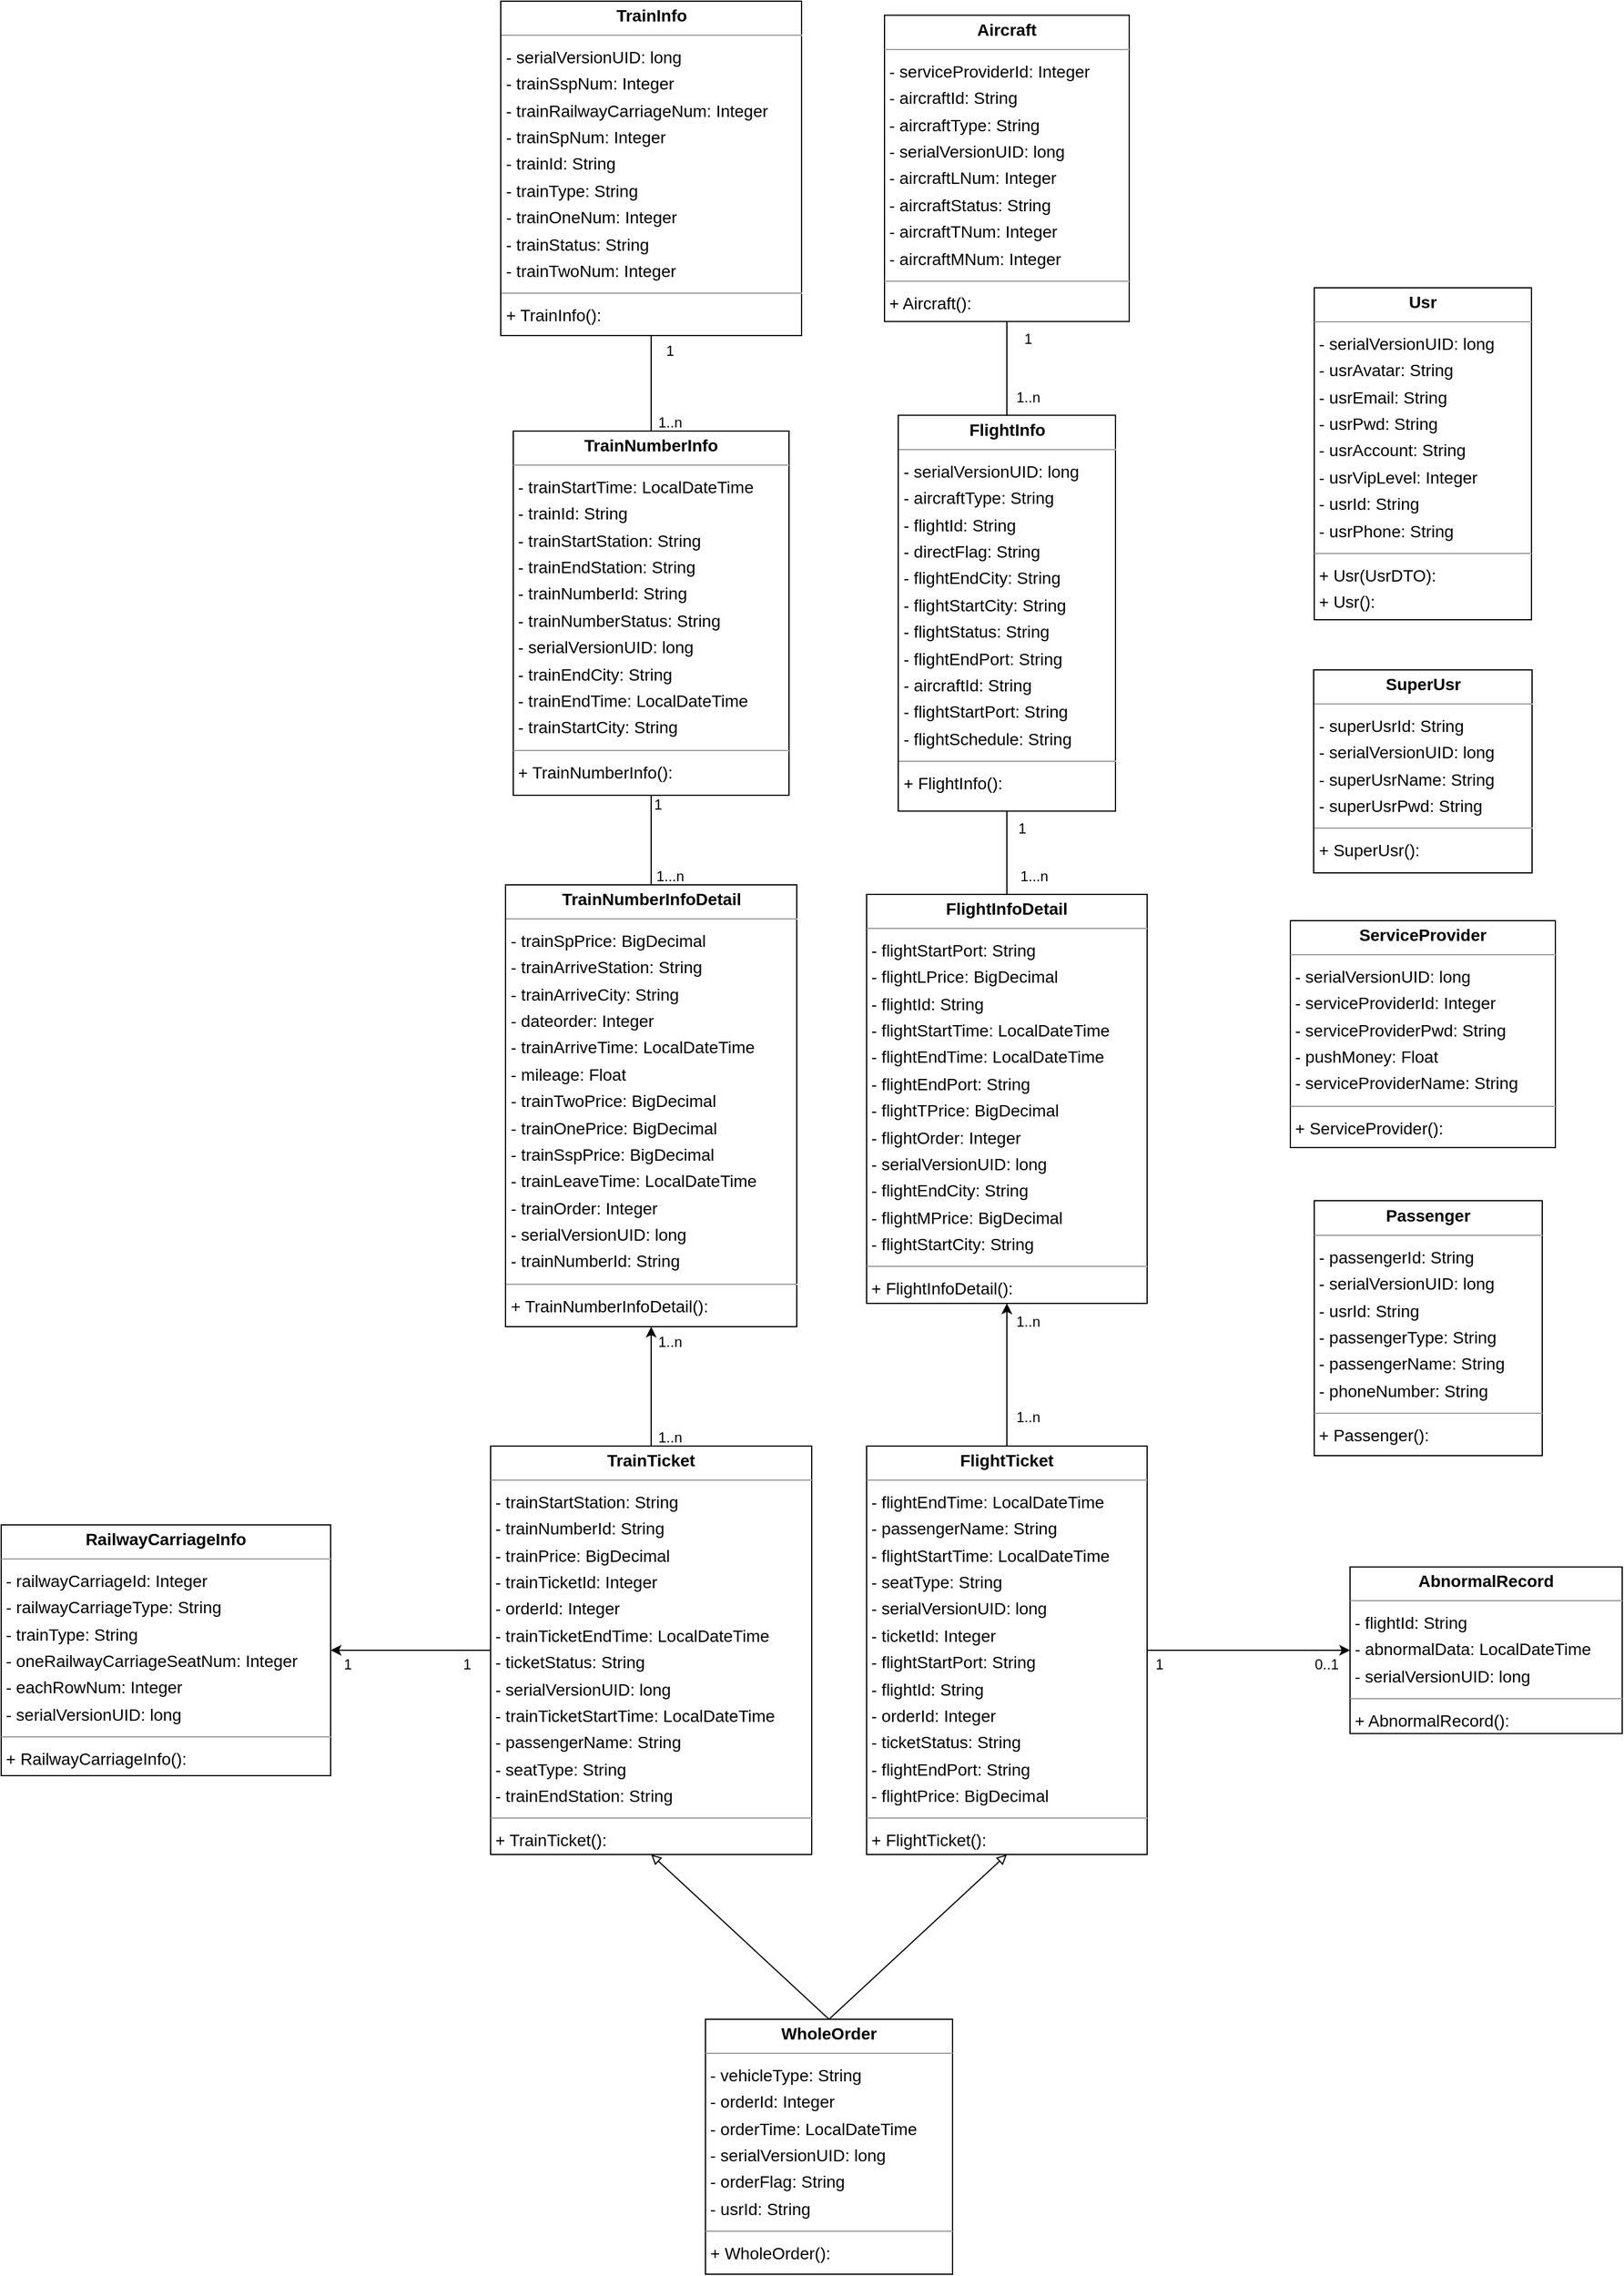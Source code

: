<mxfile version="21.3.0" type="device">
  <diagram id="n_MigHmAyOpJGLqw7cCM" name="第 1 页">
    <mxGraphModel dx="2840" dy="4089" grid="1" gridSize="10" guides="1" tooltips="1" connect="1" arrows="1" fold="1" page="0" pageScale="1" pageWidth="827" pageHeight="1169" background="none" math="0" shadow="0">
      <root>
        <mxCell id="0" />
        <mxCell id="1" parent="0" />
        <mxCell id="node0" value="&lt;p style=&quot;margin:0px;margin-top:4px;text-align:center;&quot;&gt;&lt;b&gt;AbnormalRecord&lt;/b&gt;&lt;/p&gt;&lt;hr size=&quot;1&quot;/&gt;&lt;p style=&quot;margin:0 0 0 4px;line-height:1.6;&quot;&gt;- flightId: String&lt;br/&gt;- abnormalData: LocalDateTime&lt;br/&gt;- serialVersionUID: long&lt;/p&gt;&lt;hr size=&quot;1&quot;/&gt;&lt;p style=&quot;margin:0 0 0 4px;line-height:1.6;&quot;&gt;+ AbnormalRecord(): &lt;/p&gt;" style="verticalAlign=top;align=left;overflow=fill;fontSize=14;fontFamily=Helvetica;html=1;rounded=0;shadow=0;comic=0;labelBackgroundColor=none;strokeWidth=1;" parent="1" vertex="1">
          <mxGeometry x="910" y="1011.25" width="228" height="139.5" as="geometry" />
        </mxCell>
        <mxCell id="node14" value="&lt;p style=&quot;margin:0px;margin-top:4px;text-align:center;&quot;&gt;&lt;b&gt;Aircraft&lt;/b&gt;&lt;/p&gt;&lt;hr size=&quot;1&quot;/&gt;&lt;p style=&quot;margin:0 0 0 4px;line-height:1.6;&quot;&gt;- serviceProviderId: Integer&lt;br/&gt;- aircraftId: String&lt;br/&gt;- aircraftType: String&lt;br/&gt;- serialVersionUID: long&lt;br/&gt;- aircraftLNum: Integer&lt;br/&gt;- aircraftStatus: String&lt;br/&gt;- aircraftTNum: Integer&lt;br/&gt;- aircraftMNum: Integer&lt;/p&gt;&lt;hr size=&quot;1&quot;/&gt;&lt;p style=&quot;margin:0 0 0 4px;line-height:1.6;&quot;&gt;+ Aircraft(): &lt;/p&gt;" style="verticalAlign=top;align=left;overflow=fill;fontSize=14;fontFamily=Helvetica;html=1;rounded=0;shadow=0;comic=0;labelBackgroundColor=none;strokeWidth=1;" parent="1" vertex="1">
          <mxGeometry x="520" y="-288.25" width="205" height="256.5" as="geometry" />
        </mxCell>
        <mxCell id="node3" value="&lt;p style=&quot;margin:0px;margin-top:4px;text-align:center;&quot;&gt;&lt;b&gt;FlightInfo&lt;/b&gt;&lt;/p&gt;&lt;hr size=&quot;1&quot;/&gt;&lt;p style=&quot;margin:0 0 0 4px;line-height:1.6;&quot;&gt;- serialVersionUID: long&lt;br/&gt;- aircraftType: String&lt;br/&gt;- flightId: String&lt;br/&gt;- directFlag: String&lt;br/&gt;- flightEndCity: String&lt;br/&gt;- flightStartCity: String&lt;br/&gt;- flightStatus: String&lt;br/&gt;- flightEndPort: String&lt;br/&gt;- aircraftId: String&lt;br/&gt;- flightStartPort: String&lt;br/&gt;- flightSchedule: String&lt;/p&gt;&lt;hr size=&quot;1&quot;/&gt;&lt;p style=&quot;margin:0 0 0 4px;line-height:1.6;&quot;&gt;+ FlightInfo(): &lt;/p&gt;" style="verticalAlign=top;align=left;overflow=fill;fontSize=14;fontFamily=Helvetica;html=1;rounded=0;shadow=0;comic=0;labelBackgroundColor=none;strokeWidth=1;" parent="1" vertex="1">
          <mxGeometry x="531.5" y="46.75" width="182" height="331.5" as="geometry" />
        </mxCell>
        <mxCell id="node6" value="&lt;p style=&quot;margin:0px;margin-top:4px;text-align:center;&quot;&gt;&lt;b&gt;FlightInfoDetail&lt;/b&gt;&lt;/p&gt;&lt;hr size=&quot;1&quot;/&gt;&lt;p style=&quot;margin:0 0 0 4px;line-height:1.6;&quot;&gt;- flightStartPort: String&lt;br/&gt;- flightLPrice: BigDecimal&lt;br/&gt;- flightId: String&lt;br/&gt;- flightStartTime: LocalDateTime&lt;br/&gt;- flightEndTime: LocalDateTime&lt;br/&gt;- flightEndPort: String&lt;br/&gt;- flightTPrice: BigDecimal&lt;br/&gt;- flightOrder: Integer&lt;br/&gt;- serialVersionUID: long&lt;br/&gt;- flightEndCity: String&lt;br/&gt;- flightMPrice: BigDecimal&lt;br/&gt;- flightStartCity: String&lt;/p&gt;&lt;hr size=&quot;1&quot;/&gt;&lt;p style=&quot;margin:0 0 0 4px;line-height:1.6;&quot;&gt;+ FlightInfoDetail(): &lt;/p&gt;" style="verticalAlign=top;align=left;overflow=fill;fontSize=14;fontFamily=Helvetica;html=1;rounded=0;shadow=0;comic=0;labelBackgroundColor=none;strokeWidth=1;" parent="1" vertex="1">
          <mxGeometry x="505" y="448" width="235" height="342.5" as="geometry" />
        </mxCell>
        <mxCell id="-VNTyE4VYNnDsgD1Tp2w-29" style="edgeStyle=orthogonalEdgeStyle;rounded=0;orthogonalLoop=1;jettySize=auto;html=1;" edge="1" parent="1" source="node5" target="node0">
          <mxGeometry relative="1" as="geometry" />
        </mxCell>
        <mxCell id="node5" value="&lt;p style=&quot;margin:0px;margin-top:4px;text-align:center;&quot;&gt;&lt;b&gt;FlightTicket&lt;/b&gt;&lt;/p&gt;&lt;hr size=&quot;1&quot;/&gt;&lt;p style=&quot;margin:0 0 0 4px;line-height:1.6;&quot;&gt;- flightEndTime: LocalDateTime&lt;br/&gt;- passengerName: String&lt;br/&gt;- flightStartTime: LocalDateTime&lt;br/&gt;- seatType: String&lt;br/&gt;- serialVersionUID: long&lt;br/&gt;- ticketId: Integer&lt;br/&gt;- flightStartPort: String&lt;br/&gt;- flightId: String&lt;br/&gt;- orderId: Integer&lt;br/&gt;- ticketStatus: String&lt;br/&gt;- flightEndPort: String&lt;br/&gt;- flightPrice: BigDecimal&lt;/p&gt;&lt;hr size=&quot;1&quot;/&gt;&lt;p style=&quot;margin:0 0 0 4px;line-height:1.6;&quot;&gt;+ FlightTicket(): &lt;/p&gt;" style="verticalAlign=top;align=left;overflow=fill;fontSize=14;fontFamily=Helvetica;html=1;rounded=0;shadow=0;comic=0;labelBackgroundColor=none;strokeWidth=1;" parent="1" vertex="1">
          <mxGeometry x="505" y="910" width="235" height="342" as="geometry" />
        </mxCell>
        <mxCell id="node13" value="&lt;p style=&quot;margin:0px;margin-top:4px;text-align:center;&quot;&gt;&lt;b&gt;Passenger&lt;/b&gt;&lt;/p&gt;&lt;hr size=&quot;1&quot;/&gt;&lt;p style=&quot;margin:0 0 0 4px;line-height:1.6;&quot;&gt;- passengerId: String&lt;br/&gt;- serialVersionUID: long&lt;br/&gt;- usrId: String&lt;br/&gt;- passengerType: String&lt;br/&gt;- passengerName: String&lt;br/&gt;- phoneNumber: String&lt;/p&gt;&lt;hr size=&quot;1&quot;/&gt;&lt;p style=&quot;margin:0 0 0 4px;line-height:1.6;&quot;&gt;+ Passenger(): &lt;/p&gt;" style="verticalAlign=top;align=left;overflow=fill;fontSize=14;fontFamily=Helvetica;html=1;rounded=0;shadow=0;comic=0;labelBackgroundColor=none;strokeWidth=1;" parent="1" vertex="1">
          <mxGeometry x="880" y="704.5" width="191" height="213.5" as="geometry" />
        </mxCell>
        <mxCell id="node8" value="&lt;p style=&quot;margin:0px;margin-top:4px;text-align:center;&quot;&gt;&lt;b&gt;RailwayCarriageInfo&lt;/b&gt;&lt;/p&gt;&lt;hr size=&quot;1&quot;/&gt;&lt;p style=&quot;margin:0 0 0 4px;line-height:1.6;&quot;&gt;- railwayCarriageId: Integer&lt;br/&gt;- railwayCarriageType: String&lt;br/&gt;- trainType: String&lt;br/&gt;- oneRailwayCarriageSeatNum: Integer&lt;br/&gt;- eachRowNum: Integer&lt;br/&gt;- serialVersionUID: long&lt;/p&gt;&lt;hr size=&quot;1&quot;/&gt;&lt;p style=&quot;margin:0 0 0 4px;line-height:1.6;&quot;&gt;+ RailwayCarriageInfo(): &lt;/p&gt;" style="verticalAlign=top;align=left;overflow=fill;fontSize=14;fontFamily=Helvetica;html=1;rounded=0;shadow=0;comic=0;labelBackgroundColor=none;strokeWidth=1;" parent="1" vertex="1">
          <mxGeometry x="-220" y="976" width="276" height="210" as="geometry" />
        </mxCell>
        <mxCell id="node11" value="&lt;p style=&quot;margin:0px;margin-top:4px;text-align:center;&quot;&gt;&lt;b&gt;ServiceProvider&lt;/b&gt;&lt;/p&gt;&lt;hr size=&quot;1&quot;/&gt;&lt;p style=&quot;margin:0 0 0 4px;line-height:1.6;&quot;&gt;- serialVersionUID: long&lt;br/&gt;- serviceProviderId: Integer&lt;br/&gt;- serviceProviderPwd: String&lt;br/&gt;- pushMoney: Float&lt;br/&gt;- serviceProviderName: String&lt;/p&gt;&lt;hr size=&quot;1&quot;/&gt;&lt;p style=&quot;margin:0 0 0 4px;line-height:1.6;&quot;&gt;+ ServiceProvider(): &lt;/p&gt;" style="verticalAlign=top;align=left;overflow=fill;fontSize=14;fontFamily=Helvetica;html=1;rounded=0;shadow=0;comic=0;labelBackgroundColor=none;strokeWidth=1;" parent="1" vertex="1">
          <mxGeometry x="860" y="470" width="222" height="190" as="geometry" />
        </mxCell>
        <mxCell id="node7" value="&lt;p style=&quot;margin:0px;margin-top:4px;text-align:center;&quot;&gt;&lt;b&gt;SuperUsr&lt;/b&gt;&lt;/p&gt;&lt;hr size=&quot;1&quot;/&gt;&lt;p style=&quot;margin:0 0 0 4px;line-height:1.6;&quot;&gt;- superUsrId: String&lt;br/&gt;- serialVersionUID: long&lt;br/&gt;- superUsrName: String&lt;br/&gt;- superUsrPwd: String&lt;/p&gt;&lt;hr size=&quot;1&quot;/&gt;&lt;p style=&quot;margin:0 0 0 4px;line-height:1.6;&quot;&gt;+ SuperUsr(): &lt;/p&gt;" style="verticalAlign=top;align=left;overflow=fill;fontSize=14;fontFamily=Helvetica;html=1;rounded=0;shadow=0;comic=0;labelBackgroundColor=none;strokeWidth=1;" parent="1" vertex="1">
          <mxGeometry x="879.5" y="260" width="183" height="170" as="geometry" />
        </mxCell>
        <mxCell id="-VNTyE4VYNnDsgD1Tp2w-5" style="edgeStyle=orthogonalEdgeStyle;rounded=0;orthogonalLoop=1;jettySize=auto;html=1;endArrow=none;endFill=0;" edge="1" parent="1" source="node4" target="node9">
          <mxGeometry relative="1" as="geometry" />
        </mxCell>
        <mxCell id="node4" value="&lt;p style=&quot;margin:0px;margin-top:4px;text-align:center;&quot;&gt;&lt;b&gt;TrainInfo&lt;/b&gt;&lt;/p&gt;&lt;hr size=&quot;1&quot;/&gt;&lt;p style=&quot;margin:0 0 0 4px;line-height:1.6;&quot;&gt;- serialVersionUID: long&lt;br/&gt;- trainSspNum: Integer&lt;br/&gt;- trainRailwayCarriageNum: Integer&lt;br/&gt;- trainSpNum: Integer&lt;br/&gt;- trainId: String&lt;br/&gt;- trainType: String&lt;br/&gt;- trainOneNum: Integer&lt;br/&gt;- trainStatus: String&lt;br/&gt;- trainTwoNum: Integer&lt;/p&gt;&lt;hr size=&quot;1&quot;/&gt;&lt;p style=&quot;margin:0 0 0 4px;line-height:1.6;&quot;&gt;+ TrainInfo(): &lt;/p&gt;" style="verticalAlign=top;align=left;overflow=fill;fontSize=14;fontFamily=Helvetica;html=1;rounded=0;shadow=0;comic=0;labelBackgroundColor=none;strokeWidth=1;" parent="1" vertex="1">
          <mxGeometry x="198.5" y="-300" width="252" height="280" as="geometry" />
        </mxCell>
        <mxCell id="-VNTyE4VYNnDsgD1Tp2w-8" style="edgeStyle=orthogonalEdgeStyle;rounded=0;orthogonalLoop=1;jettySize=auto;html=1;endArrow=none;endFill=0;" edge="1" parent="1" source="node9" target="node2">
          <mxGeometry relative="1" as="geometry" />
        </mxCell>
        <mxCell id="node9" value="&lt;p style=&quot;margin:0px;margin-top:4px;text-align:center;&quot;&gt;&lt;b&gt;TrainNumberInfo&lt;/b&gt;&lt;/p&gt;&lt;hr size=&quot;1&quot;/&gt;&lt;p style=&quot;margin:0 0 0 4px;line-height:1.6;&quot;&gt;- trainStartTime: LocalDateTime&lt;br/&gt;- trainId: String&lt;br/&gt;- trainStartStation: String&lt;br/&gt;- trainEndStation: String&lt;br/&gt;- trainNumberId: String&lt;br/&gt;- trainNumberStatus: String&lt;br/&gt;- serialVersionUID: long&lt;br/&gt;- trainEndCity: String&lt;br/&gt;- trainEndTime: LocalDateTime&lt;br/&gt;- trainStartCity: String&lt;/p&gt;&lt;hr size=&quot;1&quot;/&gt;&lt;p style=&quot;margin:0 0 0 4px;line-height:1.6;&quot;&gt;+ TrainNumberInfo(): &lt;/p&gt;" style="verticalAlign=top;align=left;overflow=fill;fontSize=14;fontFamily=Helvetica;html=1;rounded=0;shadow=0;comic=0;labelBackgroundColor=none;strokeWidth=1;" parent="1" vertex="1">
          <mxGeometry x="209" y="60" width="231" height="305" as="geometry" />
        </mxCell>
        <mxCell id="-VNTyE4VYNnDsgD1Tp2w-11" style="edgeStyle=orthogonalEdgeStyle;rounded=0;orthogonalLoop=1;jettySize=auto;html=1;endArrow=none;endFill=0;startArrow=classic;startFill=1;" edge="1" parent="1" source="node2" target="node10">
          <mxGeometry relative="1" as="geometry" />
        </mxCell>
        <mxCell id="node2" value="&lt;p style=&quot;margin:0px;margin-top:4px;text-align:center;&quot;&gt;&lt;b&gt;TrainNumberInfoDetail&lt;/b&gt;&lt;/p&gt;&lt;hr size=&quot;1&quot;/&gt;&lt;p style=&quot;margin:0 0 0 4px;line-height:1.6;&quot;&gt;- trainSpPrice: BigDecimal&lt;br/&gt;- trainArriveStation: String&lt;br/&gt;- trainArriveCity: String&lt;br/&gt;- dateorder: Integer&lt;br/&gt;- trainArriveTime: LocalDateTime&lt;br/&gt;- mileage: Float&lt;br/&gt;- trainTwoPrice: BigDecimal&lt;br/&gt;- trainOnePrice: BigDecimal&lt;br/&gt;- trainSspPrice: BigDecimal&lt;br/&gt;- trainLeaveTime: LocalDateTime&lt;br/&gt;- trainOrder: Integer&lt;br/&gt;- serialVersionUID: long&lt;br/&gt;- trainNumberId: String&lt;/p&gt;&lt;hr size=&quot;1&quot;/&gt;&lt;p style=&quot;margin:0 0 0 4px;line-height:1.6;&quot;&gt;+ TrainNumberInfoDetail(): &lt;/p&gt;" style="verticalAlign=top;align=left;overflow=fill;fontSize=14;fontFamily=Helvetica;html=1;rounded=0;shadow=0;comic=0;labelBackgroundColor=none;strokeWidth=1;" parent="1" vertex="1">
          <mxGeometry x="202.5" y="440" width="244" height="370" as="geometry" />
        </mxCell>
        <mxCell id="-VNTyE4VYNnDsgD1Tp2w-14" style="edgeStyle=orthogonalEdgeStyle;rounded=0;orthogonalLoop=1;jettySize=auto;html=1;" edge="1" parent="1" source="node10" target="node8">
          <mxGeometry relative="1" as="geometry" />
        </mxCell>
        <mxCell id="node10" value="&lt;p style=&quot;margin:0px;margin-top:4px;text-align:center;&quot;&gt;&lt;b&gt;TrainTicket&lt;/b&gt;&lt;/p&gt;&lt;hr size=&quot;1&quot;/&gt;&lt;p style=&quot;margin:0 0 0 4px;line-height:1.6;&quot;&gt;- trainStartStation: String&lt;br/&gt;- trainNumberId: String&lt;br/&gt;- trainPrice: BigDecimal&lt;br/&gt;- trainTicketId: Integer&lt;br/&gt;- orderId: Integer&lt;br/&gt;- trainTicketEndTime: LocalDateTime&lt;br/&gt;- ticketStatus: String&lt;br/&gt;- serialVersionUID: long&lt;br/&gt;- trainTicketStartTime: LocalDateTime&lt;br/&gt;- passengerName: String&lt;br/&gt;- seatType: String&lt;br/&gt;- trainEndStation: String&lt;/p&gt;&lt;hr size=&quot;1&quot;/&gt;&lt;p style=&quot;margin:0 0 0 4px;line-height:1.6;&quot;&gt;+ TrainTicket(): &lt;/p&gt;" style="verticalAlign=top;align=left;overflow=fill;fontSize=14;fontFamily=Helvetica;html=1;rounded=0;shadow=0;comic=0;labelBackgroundColor=none;strokeWidth=1;" parent="1" vertex="1">
          <mxGeometry x="190" y="910" width="269" height="342" as="geometry" />
        </mxCell>
        <mxCell id="node12" value="&lt;p style=&quot;margin:0px;margin-top:4px;text-align:center;&quot;&gt;&lt;b&gt;Usr&lt;/b&gt;&lt;/p&gt;&lt;hr size=&quot;1&quot;/&gt;&lt;p style=&quot;margin:0 0 0 4px;line-height:1.6;&quot;&gt;- serialVersionUID: long&lt;br/&gt;- usrAvatar: String&lt;br/&gt;- usrEmail: String&lt;br/&gt;- usrPwd: String&lt;br/&gt;- usrAccount: String&lt;br/&gt;- usrVipLevel: Integer&lt;br/&gt;- usrId: String&lt;br/&gt;- usrPhone: String&lt;/p&gt;&lt;hr size=&quot;1&quot;/&gt;&lt;p style=&quot;margin:0 0 0 4px;line-height:1.6;&quot;&gt;+ Usr(UsrDTO): &lt;br/&gt;+ Usr(): &lt;/p&gt;" style="verticalAlign=top;align=left;overflow=fill;fontSize=14;fontFamily=Helvetica;html=1;rounded=0;shadow=0;comic=0;labelBackgroundColor=none;strokeWidth=1;" parent="1" vertex="1">
          <mxGeometry x="880" y="-60" width="182" height="278" as="geometry" />
        </mxCell>
        <mxCell id="-VNTyE4VYNnDsgD1Tp2w-32" style="rounded=0;orthogonalLoop=1;jettySize=auto;html=1;endArrow=block;endFill=0;entryX=0.5;entryY=1;entryDx=0;entryDy=0;exitX=0.5;exitY=0;exitDx=0;exitDy=0;" edge="1" parent="1" source="node1" target="node10">
          <mxGeometry relative="1" as="geometry" />
        </mxCell>
        <mxCell id="-VNTyE4VYNnDsgD1Tp2w-33" style="rounded=0;orthogonalLoop=1;jettySize=auto;html=1;entryX=0.5;entryY=1;entryDx=0;entryDy=0;endArrow=block;endFill=0;exitX=0.5;exitY=0;exitDx=0;exitDy=0;" edge="1" parent="1" source="node1" target="node5">
          <mxGeometry relative="1" as="geometry" />
        </mxCell>
        <mxCell id="node1" value="&lt;p style=&quot;margin:0px;margin-top:4px;text-align:center;&quot;&gt;&lt;b&gt;WholeOrder&lt;/b&gt;&lt;/p&gt;&lt;hr size=&quot;1&quot;/&gt;&lt;p style=&quot;margin:0 0 0 4px;line-height:1.6;&quot;&gt;- vehicleType: String&lt;br/&gt;- orderId: Integer&lt;br/&gt;- orderTime: LocalDateTime&lt;br/&gt;- serialVersionUID: long&lt;br/&gt;- orderFlag: String&lt;br/&gt;- usrId: String&lt;/p&gt;&lt;hr size=&quot;1&quot;/&gt;&lt;p style=&quot;margin:0 0 0 4px;line-height:1.6;&quot;&gt;+ WholeOrder(): &lt;/p&gt;" style="verticalAlign=top;align=left;overflow=fill;fontSize=14;fontFamily=Helvetica;html=1;rounded=0;shadow=0;comic=0;labelBackgroundColor=none;strokeWidth=1;" parent="1" vertex="1">
          <mxGeometry x="370" y="1390" width="207" height="213.5" as="geometry" />
        </mxCell>
        <mxCell id="-VNTyE4VYNnDsgD1Tp2w-6" value="1" style="text;html=1;align=center;verticalAlign=middle;resizable=0;points=[];autosize=1;strokeColor=none;fillColor=none;" vertex="1" parent="1">
          <mxGeometry x="325" y="-22" width="30" height="30" as="geometry" />
        </mxCell>
        <mxCell id="-VNTyE4VYNnDsgD1Tp2w-7" value="1..n" style="text;html=1;align=center;verticalAlign=middle;resizable=0;points=[];autosize=1;strokeColor=none;fillColor=none;" vertex="1" parent="1">
          <mxGeometry x="320" y="38" width="40" height="30" as="geometry" />
        </mxCell>
        <mxCell id="-VNTyE4VYNnDsgD1Tp2w-9" value="1" style="text;html=1;align=center;verticalAlign=middle;resizable=0;points=[];autosize=1;strokeColor=none;fillColor=none;" vertex="1" parent="1">
          <mxGeometry x="315" y="358" width="30" height="30" as="geometry" />
        </mxCell>
        <mxCell id="-VNTyE4VYNnDsgD1Tp2w-10" value="1...n" style="text;html=1;align=center;verticalAlign=middle;resizable=0;points=[];autosize=1;strokeColor=none;fillColor=none;" vertex="1" parent="1">
          <mxGeometry x="315" y="418" width="50" height="30" as="geometry" />
        </mxCell>
        <mxCell id="-VNTyE4VYNnDsgD1Tp2w-12" value="1..n" style="text;html=1;align=center;verticalAlign=middle;resizable=0;points=[];autosize=1;strokeColor=none;fillColor=none;" vertex="1" parent="1">
          <mxGeometry x="320" y="808" width="40" height="30" as="geometry" />
        </mxCell>
        <mxCell id="-VNTyE4VYNnDsgD1Tp2w-13" value="1..n" style="text;html=1;align=center;verticalAlign=middle;resizable=0;points=[];autosize=1;strokeColor=none;fillColor=none;" vertex="1" parent="1">
          <mxGeometry x="320" y="888" width="40" height="30" as="geometry" />
        </mxCell>
        <mxCell id="-VNTyE4VYNnDsgD1Tp2w-15" value="1" style="text;html=1;align=center;verticalAlign=middle;resizable=0;points=[];autosize=1;strokeColor=none;fillColor=none;" vertex="1" parent="1">
          <mxGeometry x="155" y="1078" width="30" height="30" as="geometry" />
        </mxCell>
        <mxCell id="-VNTyE4VYNnDsgD1Tp2w-16" value="1" style="text;html=1;align=center;verticalAlign=middle;resizable=0;points=[];autosize=1;strokeColor=none;fillColor=none;" vertex="1" parent="1">
          <mxGeometry x="55" y="1078" width="30" height="30" as="geometry" />
        </mxCell>
        <mxCell id="-VNTyE4VYNnDsgD1Tp2w-19" style="edgeStyle=orthogonalEdgeStyle;rounded=0;orthogonalLoop=1;jettySize=auto;html=1;endArrow=none;endFill=0;" edge="1" parent="1" source="node14" target="node3">
          <mxGeometry relative="1" as="geometry">
            <mxPoint x="625" y="-29.75" as="sourcePoint" />
            <mxPoint x="625" y="50.25" as="targetPoint" />
          </mxGeometry>
        </mxCell>
        <mxCell id="-VNTyE4VYNnDsgD1Tp2w-20" value="1" style="text;html=1;align=center;verticalAlign=middle;resizable=0;points=[];autosize=1;strokeColor=none;fillColor=none;" vertex="1" parent="1">
          <mxGeometry x="625" y="-31.75" width="30" height="30" as="geometry" />
        </mxCell>
        <mxCell id="-VNTyE4VYNnDsgD1Tp2w-21" value="1..n" style="text;html=1;align=center;verticalAlign=middle;resizable=0;points=[];autosize=1;strokeColor=none;fillColor=none;" vertex="1" parent="1">
          <mxGeometry x="620" y="16.75" width="40" height="30" as="geometry" />
        </mxCell>
        <mxCell id="-VNTyE4VYNnDsgD1Tp2w-22" style="edgeStyle=orthogonalEdgeStyle;rounded=0;orthogonalLoop=1;jettySize=auto;html=1;endArrow=none;endFill=0;" edge="1" parent="1" source="node3" target="node6">
          <mxGeometry relative="1" as="geometry">
            <mxPoint x="625" y="385.25" as="sourcePoint" />
            <mxPoint x="625" y="460.25" as="targetPoint" />
          </mxGeometry>
        </mxCell>
        <mxCell id="-VNTyE4VYNnDsgD1Tp2w-23" value="1" style="text;html=1;align=center;verticalAlign=middle;resizable=0;points=[];autosize=1;strokeColor=none;fillColor=none;" vertex="1" parent="1">
          <mxGeometry x="620" y="378.25" width="30" height="30" as="geometry" />
        </mxCell>
        <mxCell id="-VNTyE4VYNnDsgD1Tp2w-24" value="1...n" style="text;html=1;align=center;verticalAlign=middle;resizable=0;points=[];autosize=1;strokeColor=none;fillColor=none;" vertex="1" parent="1">
          <mxGeometry x="620" y="418" width="50" height="30" as="geometry" />
        </mxCell>
        <mxCell id="-VNTyE4VYNnDsgD1Tp2w-26" style="edgeStyle=orthogonalEdgeStyle;rounded=0;orthogonalLoop=1;jettySize=auto;html=1;endArrow=none;endFill=0;startArrow=classic;startFill=1;" edge="1" parent="1" source="node6" target="node5">
          <mxGeometry relative="1" as="geometry">
            <mxPoint x="625" y="792.5" as="sourcePoint" />
            <mxPoint x="625" y="892.5" as="targetPoint" />
          </mxGeometry>
        </mxCell>
        <mxCell id="-VNTyE4VYNnDsgD1Tp2w-27" value="1..n" style="text;html=1;align=center;verticalAlign=middle;resizable=0;points=[];autosize=1;strokeColor=none;fillColor=none;" vertex="1" parent="1">
          <mxGeometry x="620" y="790.5" width="40" height="30" as="geometry" />
        </mxCell>
        <mxCell id="-VNTyE4VYNnDsgD1Tp2w-28" value="1..n" style="text;html=1;align=center;verticalAlign=middle;resizable=0;points=[];autosize=1;strokeColor=none;fillColor=none;" vertex="1" parent="1">
          <mxGeometry x="620" y="870.5" width="40" height="30" as="geometry" />
        </mxCell>
        <mxCell id="-VNTyE4VYNnDsgD1Tp2w-30" value="1" style="text;html=1;align=center;verticalAlign=middle;resizable=0;points=[];autosize=1;strokeColor=none;fillColor=none;" vertex="1" parent="1">
          <mxGeometry x="735" y="1078" width="30" height="30" as="geometry" />
        </mxCell>
        <mxCell id="-VNTyE4VYNnDsgD1Tp2w-31" value="0..1" style="text;html=1;align=center;verticalAlign=middle;resizable=0;points=[];autosize=1;strokeColor=none;fillColor=none;" vertex="1" parent="1">
          <mxGeometry x="870" y="1078" width="40" height="30" as="geometry" />
        </mxCell>
      </root>
    </mxGraphModel>
  </diagram>
</mxfile>
